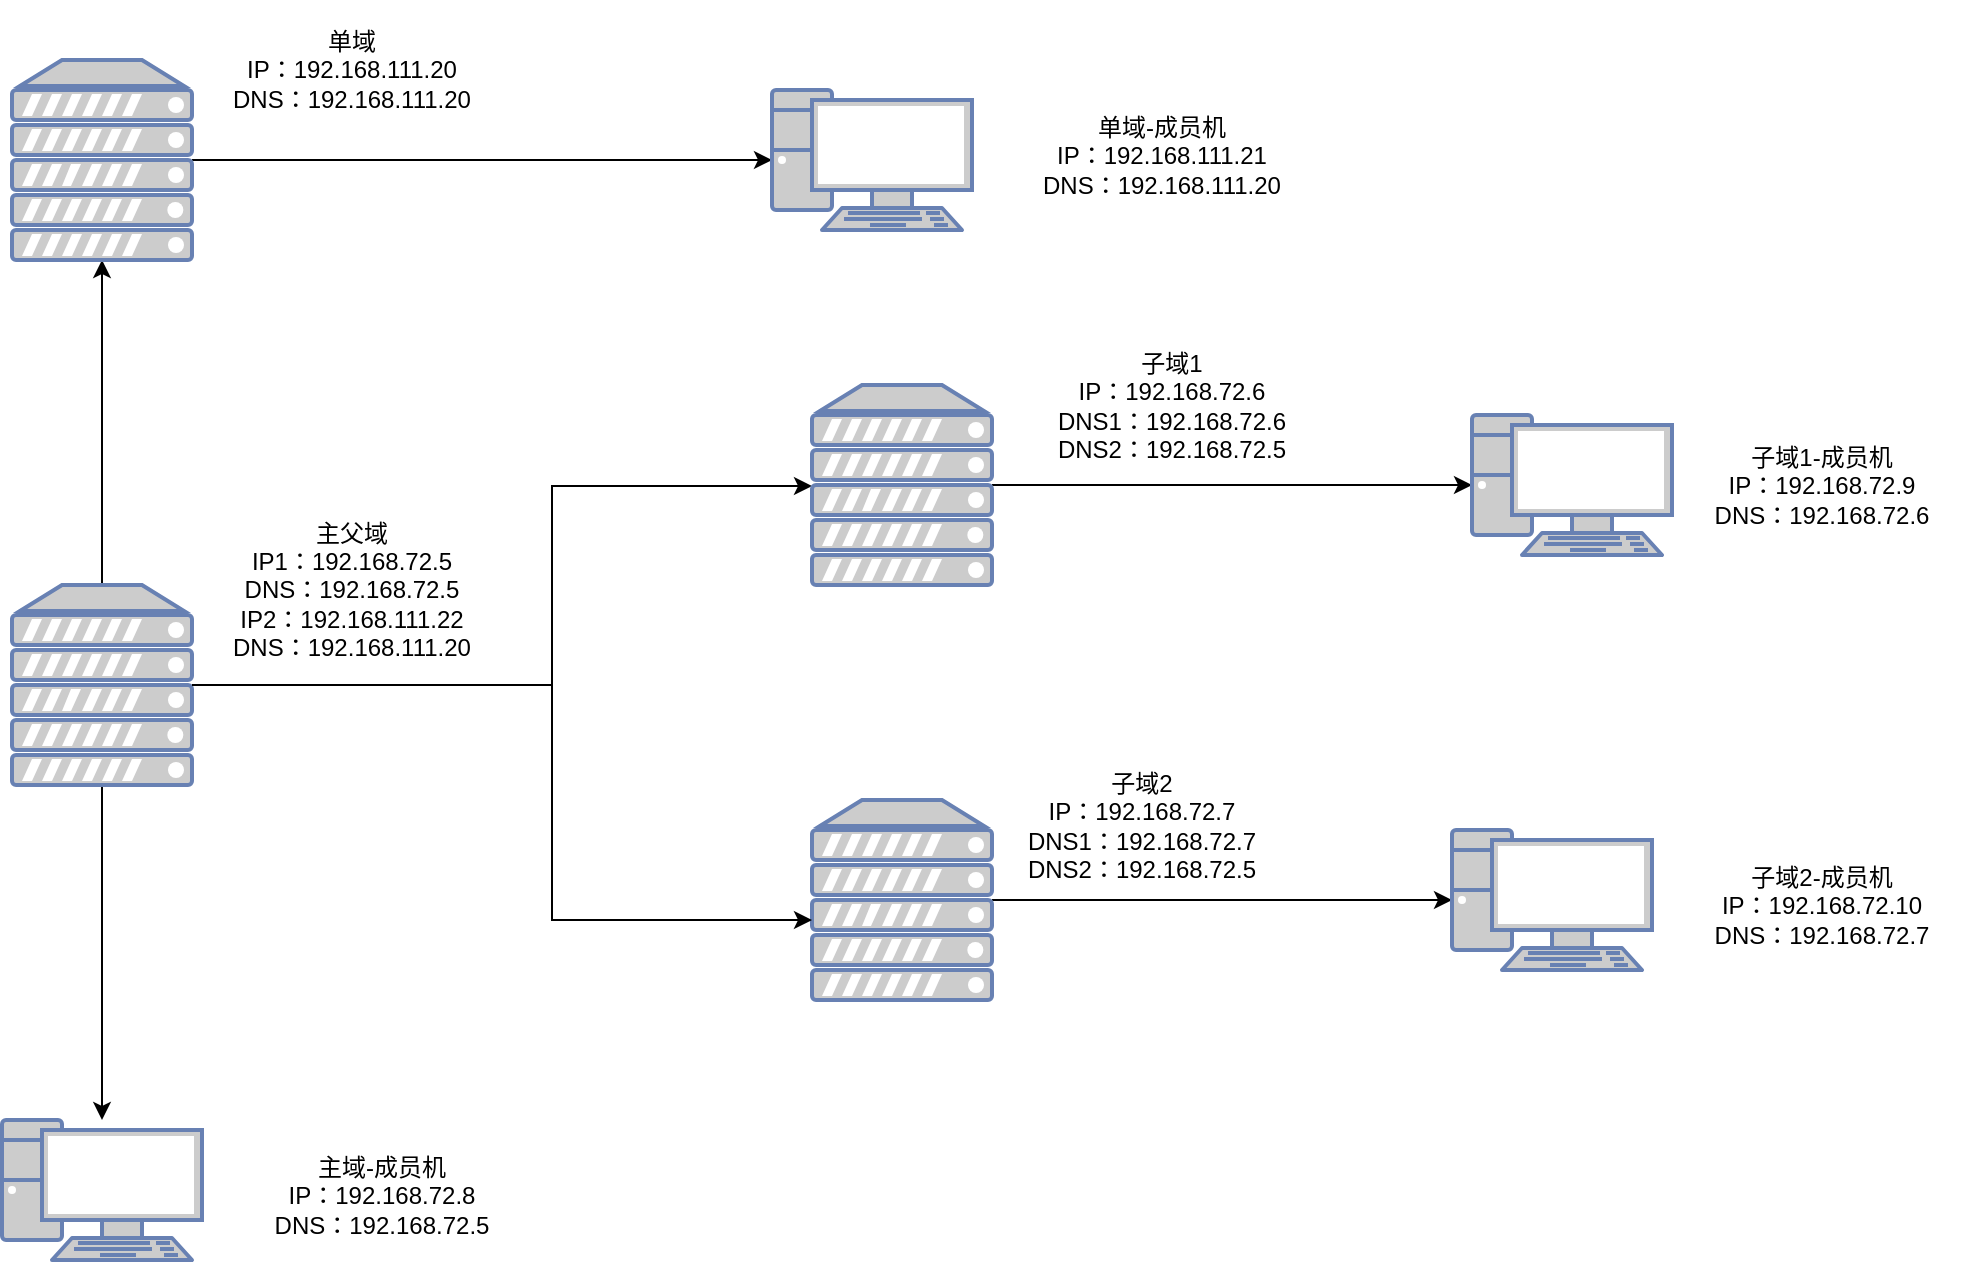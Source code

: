 <mxfile version="22.1.18" type="github">
  <diagram name="第 1 页" id="B0W3JR8AoADUTEzf3Xl4">
    <mxGraphModel dx="845" dy="962" grid="1" gridSize="10" guides="1" tooltips="1" connect="1" arrows="1" fold="1" page="1" pageScale="1" pageWidth="1600" pageHeight="900" math="0" shadow="0">
      <root>
        <mxCell id="0" />
        <mxCell id="1" parent="0" />
        <mxCell id="iWsHoCOtUD4oy4cMPRVb-10" style="edgeStyle=orthogonalEdgeStyle;rounded=0;orthogonalLoop=1;jettySize=auto;html=1;" parent="1" source="iWsHoCOtUD4oy4cMPRVb-1" target="iWsHoCOtUD4oy4cMPRVb-7" edge="1">
          <mxGeometry relative="1" as="geometry" />
        </mxCell>
        <mxCell id="iWsHoCOtUD4oy4cMPRVb-14" style="edgeStyle=orthogonalEdgeStyle;rounded=0;orthogonalLoop=1;jettySize=auto;html=1;" parent="1" source="iWsHoCOtUD4oy4cMPRVb-1" target="iWsHoCOtUD4oy4cMPRVb-4" edge="1">
          <mxGeometry relative="1" as="geometry" />
        </mxCell>
        <mxCell id="iWsHoCOtUD4oy4cMPRVb-38" style="edgeStyle=orthogonalEdgeStyle;rounded=0;orthogonalLoop=1;jettySize=auto;html=1;" parent="1" source="iWsHoCOtUD4oy4cMPRVb-1" target="iWsHoCOtUD4oy4cMPRVb-2" edge="1">
          <mxGeometry relative="1" as="geometry">
            <Array as="points">
              <mxPoint x="695" y="453" />
              <mxPoint x="695" y="353" />
            </Array>
          </mxGeometry>
        </mxCell>
        <mxCell id="iWsHoCOtUD4oy4cMPRVb-1" value="" style="fontColor=#0066CC;verticalAlign=top;verticalLabelPosition=bottom;labelPosition=center;align=center;html=1;outlineConnect=0;fillColor=#CCCCCC;strokeColor=#6881B3;gradientColor=none;gradientDirection=north;strokeWidth=2;shape=mxgraph.networks.server;" parent="1" vertex="1">
          <mxGeometry x="425" y="402.5" width="90" height="100" as="geometry" />
        </mxCell>
        <mxCell id="iWsHoCOtUD4oy4cMPRVb-36" style="edgeStyle=orthogonalEdgeStyle;rounded=0;orthogonalLoop=1;jettySize=auto;html=1;" parent="1" source="iWsHoCOtUD4oy4cMPRVb-2" target="iWsHoCOtUD4oy4cMPRVb-5" edge="1">
          <mxGeometry relative="1" as="geometry" />
        </mxCell>
        <mxCell id="iWsHoCOtUD4oy4cMPRVb-2" value="" style="fontColor=#0066CC;verticalAlign=top;verticalLabelPosition=bottom;labelPosition=center;align=center;html=1;outlineConnect=0;fillColor=#CCCCCC;strokeColor=#6881B3;gradientColor=none;gradientDirection=north;strokeWidth=2;shape=mxgraph.networks.server;" parent="1" vertex="1">
          <mxGeometry x="825" y="302.5" width="90" height="100" as="geometry" />
        </mxCell>
        <mxCell id="iWsHoCOtUD4oy4cMPRVb-34" style="edgeStyle=orthogonalEdgeStyle;rounded=0;orthogonalLoop=1;jettySize=auto;html=1;" parent="1" source="iWsHoCOtUD4oy4cMPRVb-3" target="iWsHoCOtUD4oy4cMPRVb-6" edge="1">
          <mxGeometry relative="1" as="geometry" />
        </mxCell>
        <mxCell id="iWsHoCOtUD4oy4cMPRVb-3" value="" style="fontColor=#0066CC;verticalAlign=top;verticalLabelPosition=bottom;labelPosition=center;align=center;html=1;outlineConnect=0;fillColor=#CCCCCC;strokeColor=#6881B3;gradientColor=none;gradientDirection=north;strokeWidth=2;shape=mxgraph.networks.server;" parent="1" vertex="1">
          <mxGeometry x="825" y="510" width="90" height="100" as="geometry" />
        </mxCell>
        <mxCell id="iWsHoCOtUD4oy4cMPRVb-31" style="edgeStyle=orthogonalEdgeStyle;rounded=0;orthogonalLoop=1;jettySize=auto;html=1;" parent="1" source="iWsHoCOtUD4oy4cMPRVb-4" target="iWsHoCOtUD4oy4cMPRVb-8" edge="1">
          <mxGeometry relative="1" as="geometry" />
        </mxCell>
        <mxCell id="iWsHoCOtUD4oy4cMPRVb-4" value="" style="fontColor=#0066CC;verticalAlign=top;verticalLabelPosition=bottom;labelPosition=center;align=center;html=1;outlineConnect=0;fillColor=#CCCCCC;strokeColor=#6881B3;gradientColor=none;gradientDirection=north;strokeWidth=2;shape=mxgraph.networks.server;" parent="1" vertex="1">
          <mxGeometry x="425" y="140" width="90" height="100" as="geometry" />
        </mxCell>
        <mxCell id="iWsHoCOtUD4oy4cMPRVb-5" value="" style="fontColor=#0066CC;verticalAlign=top;verticalLabelPosition=bottom;labelPosition=center;align=center;html=1;outlineConnect=0;fillColor=#CCCCCC;strokeColor=#6881B3;gradientColor=none;gradientDirection=north;strokeWidth=2;shape=mxgraph.networks.pc;" parent="1" vertex="1">
          <mxGeometry x="1155" y="317.5" width="100" height="70" as="geometry" />
        </mxCell>
        <mxCell id="iWsHoCOtUD4oy4cMPRVb-6" value="" style="fontColor=#0066CC;verticalAlign=top;verticalLabelPosition=bottom;labelPosition=center;align=center;html=1;outlineConnect=0;fillColor=#CCCCCC;strokeColor=#6881B3;gradientColor=none;gradientDirection=north;strokeWidth=2;shape=mxgraph.networks.pc;" parent="1" vertex="1">
          <mxGeometry x="1145" y="525" width="100" height="70" as="geometry" />
        </mxCell>
        <mxCell id="iWsHoCOtUD4oy4cMPRVb-7" value="" style="fontColor=#0066CC;verticalAlign=top;verticalLabelPosition=bottom;labelPosition=center;align=center;html=1;outlineConnect=0;fillColor=#CCCCCC;strokeColor=#6881B3;gradientColor=none;gradientDirection=north;strokeWidth=2;shape=mxgraph.networks.pc;" parent="1" vertex="1">
          <mxGeometry x="420" y="670" width="100" height="70" as="geometry" />
        </mxCell>
        <mxCell id="iWsHoCOtUD4oy4cMPRVb-8" value="" style="fontColor=#0066CC;verticalAlign=top;verticalLabelPosition=bottom;labelPosition=center;align=center;html=1;outlineConnect=0;fillColor=#CCCCCC;strokeColor=#6881B3;gradientColor=none;gradientDirection=north;strokeWidth=2;shape=mxgraph.networks.pc;" parent="1" vertex="1">
          <mxGeometry x="805" y="155" width="100" height="70" as="geometry" />
        </mxCell>
        <mxCell id="iWsHoCOtUD4oy4cMPRVb-11" style="edgeStyle=orthogonalEdgeStyle;rounded=0;orthogonalLoop=1;jettySize=auto;html=1;exitX=1;exitY=0.5;exitDx=0;exitDy=0;exitPerimeter=0;" parent="1" source="iWsHoCOtUD4oy4cMPRVb-1" target="iWsHoCOtUD4oy4cMPRVb-3" edge="1">
          <mxGeometry relative="1" as="geometry">
            <mxPoint x="475" y="502.5" as="sourcePoint" />
            <mxPoint x="955" y="417.5" as="targetPoint" />
            <Array as="points">
              <mxPoint x="695" y="453" />
              <mxPoint x="695" y="570" />
            </Array>
          </mxGeometry>
        </mxCell>
        <mxCell id="iWsHoCOtUD4oy4cMPRVb-16" value="主父域&lt;br&gt;IP1：192.168.72.5&lt;br&gt;DNS：192.168.72.5&lt;br&gt;IP2：192.168.111.22&lt;br&gt;DNS：192.168.111.20" style="text;strokeColor=none;align=center;fillColor=none;html=1;verticalAlign=middle;whiteSpace=wrap;rounded=0;" parent="1" vertex="1">
          <mxGeometry x="520" y="370" width="150" height="70" as="geometry" />
        </mxCell>
        <mxCell id="iWsHoCOtUD4oy4cMPRVb-17" value="子域1&lt;br&gt;IP：192.168.72.6&lt;br&gt;DNS1：192.168.72.6&lt;br&gt;DNS2：192.168.72.5" style="text;strokeColor=none;align=center;fillColor=none;html=1;verticalAlign=middle;whiteSpace=wrap;rounded=0;" parent="1" vertex="1">
          <mxGeometry x="935" y="280" width="140" height="65" as="geometry" />
        </mxCell>
        <mxCell id="iWsHoCOtUD4oy4cMPRVb-24" value="单域-成员机&lt;br&gt;IP：192.168.111.21&lt;br&gt;DNS：192.168.111.20" style="text;strokeColor=none;align=center;fillColor=none;html=1;verticalAlign=middle;whiteSpace=wrap;rounded=0;" parent="1" vertex="1">
          <mxGeometry x="925" y="155" width="150" height="65" as="geometry" />
        </mxCell>
        <mxCell id="iWsHoCOtUD4oy4cMPRVb-25" value="子域2&lt;br&gt;IP：192.168.72.7&lt;br&gt;DNS1：192.168.72.7&lt;br&gt;DNS2：192.168.72.5" style="text;strokeColor=none;align=center;fillColor=none;html=1;verticalAlign=middle;whiteSpace=wrap;rounded=0;" parent="1" vertex="1">
          <mxGeometry x="925" y="490" width="130" height="65" as="geometry" />
        </mxCell>
        <mxCell id="iWsHoCOtUD4oy4cMPRVb-26" value="单域&lt;br&gt;IP：192.168.111.20&lt;br&gt;DNS：192.168.111.20" style="text;strokeColor=none;align=center;fillColor=none;html=1;verticalAlign=middle;whiteSpace=wrap;rounded=0;" parent="1" vertex="1">
          <mxGeometry x="520" y="110" width="150" height="70" as="geometry" />
        </mxCell>
        <mxCell id="iWsHoCOtUD4oy4cMPRVb-27" value="子域2-成员机&lt;br&gt;IP：192.168.72.10&lt;br&gt;DNS：192.168.72.7" style="text;strokeColor=none;align=center;fillColor=none;html=1;verticalAlign=middle;whiteSpace=wrap;rounded=0;" parent="1" vertex="1">
          <mxGeometry x="1255" y="530" width="150" height="65" as="geometry" />
        </mxCell>
        <mxCell id="iWsHoCOtUD4oy4cMPRVb-29" value="子域1-成员机&lt;br&gt;IP：192.168.72.9&lt;br&gt;DNS：192.168.72.6" style="text;strokeColor=none;align=center;fillColor=none;html=1;verticalAlign=middle;whiteSpace=wrap;rounded=0;" parent="1" vertex="1">
          <mxGeometry x="1255" y="320" width="150" height="65" as="geometry" />
        </mxCell>
        <mxCell id="iWsHoCOtUD4oy4cMPRVb-30" value="主域-成员机&lt;br&gt;IP：192.168.72.8&lt;br&gt;DNS：192.168.72.5" style="text;strokeColor=none;align=center;fillColor=none;html=1;verticalAlign=middle;whiteSpace=wrap;rounded=0;" parent="1" vertex="1">
          <mxGeometry x="535" y="675" width="150" height="65" as="geometry" />
        </mxCell>
      </root>
    </mxGraphModel>
  </diagram>
</mxfile>
